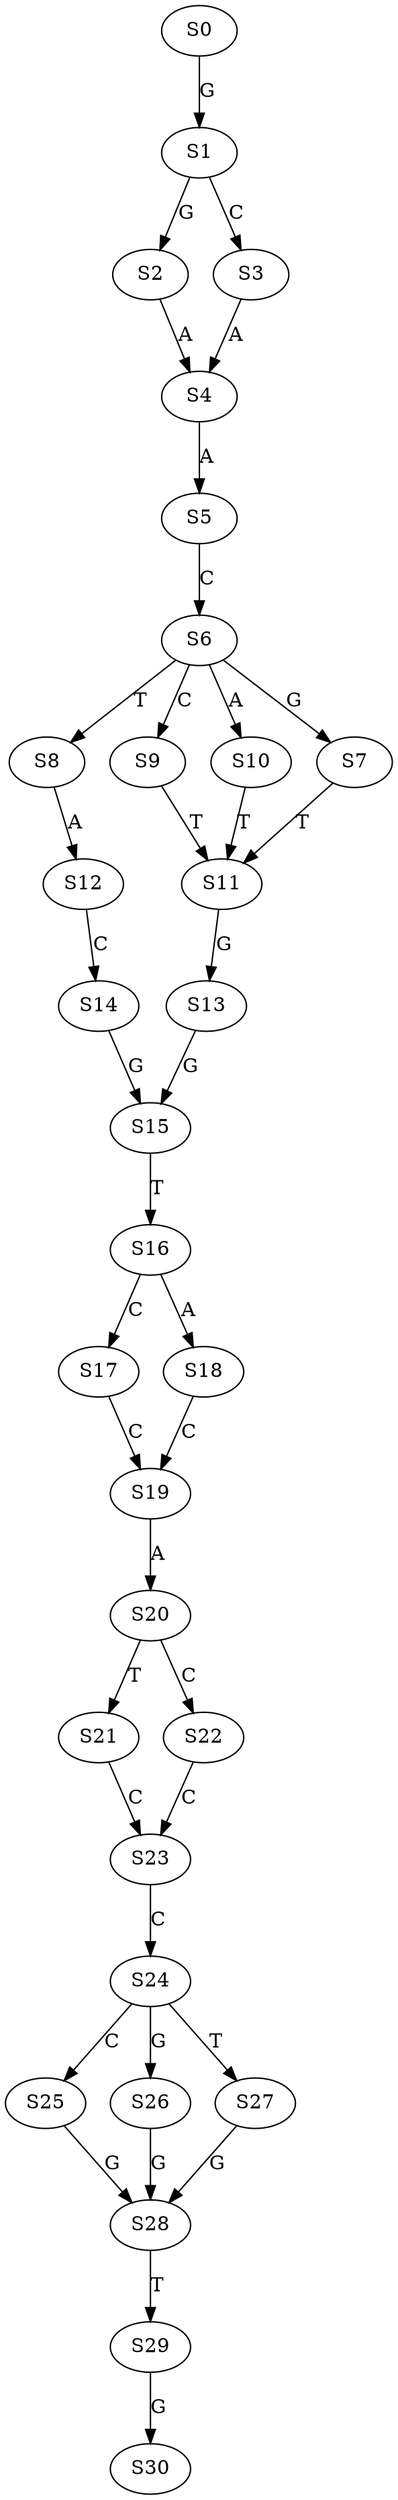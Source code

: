 strict digraph  {
	S0 -> S1 [ label = G ];
	S1 -> S2 [ label = G ];
	S1 -> S3 [ label = C ];
	S2 -> S4 [ label = A ];
	S3 -> S4 [ label = A ];
	S4 -> S5 [ label = A ];
	S5 -> S6 [ label = C ];
	S6 -> S7 [ label = G ];
	S6 -> S8 [ label = T ];
	S6 -> S9 [ label = C ];
	S6 -> S10 [ label = A ];
	S7 -> S11 [ label = T ];
	S8 -> S12 [ label = A ];
	S9 -> S11 [ label = T ];
	S10 -> S11 [ label = T ];
	S11 -> S13 [ label = G ];
	S12 -> S14 [ label = C ];
	S13 -> S15 [ label = G ];
	S14 -> S15 [ label = G ];
	S15 -> S16 [ label = T ];
	S16 -> S17 [ label = C ];
	S16 -> S18 [ label = A ];
	S17 -> S19 [ label = C ];
	S18 -> S19 [ label = C ];
	S19 -> S20 [ label = A ];
	S20 -> S21 [ label = T ];
	S20 -> S22 [ label = C ];
	S21 -> S23 [ label = C ];
	S22 -> S23 [ label = C ];
	S23 -> S24 [ label = C ];
	S24 -> S25 [ label = C ];
	S24 -> S26 [ label = G ];
	S24 -> S27 [ label = T ];
	S25 -> S28 [ label = G ];
	S26 -> S28 [ label = G ];
	S27 -> S28 [ label = G ];
	S28 -> S29 [ label = T ];
	S29 -> S30 [ label = G ];
}
